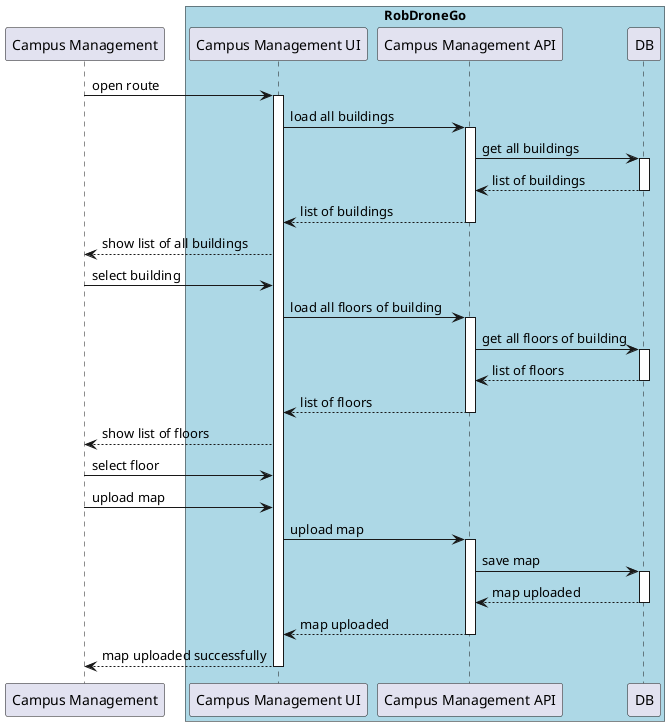 @startuml SD Lv2

participant "Campus Management" as campusManager
box "RobDroneGo" #LightBlue
    participant "Campus Management UI" as campusUI
    participant "Campus Management API" as campusAPI
    participant "DB" as DB
end box

campusManager -> campusUI : open route
activate campusUI

    campusUI -> campusAPI : load all buildings
    activate campusAPI

    campusAPI -> DB : get all buildings
    activate DB
    DB --> campusAPI : list of buildings
    deactivate DB

    campusAPI --> campusUI : list of buildings
    deactivate campusAPI

campusManager <-- campusUI : show list of all buildings

campusManager -> campusUI : select building

    campusUI -> campusAPI : load all floors of building
    activate campusAPI

    campusAPI -> DB : get all floors of building
    activate DB
    DB --> campusAPI : list of floors
    deactivate DB

    campusAPI --> campusUI : list of floors
    deactivate campusAPI

campusManager <-- campusUI : show list of floors

campusManager -> campusUI : select floor

campusManager -> campusUI : upload map
    
        campusUI -> campusAPI : upload map
        activate campusAPI
    
        campusAPI -> DB : save map
        activate DB
        DB --> campusAPI : map uploaded
        deactivate DB
    
        campusAPI --> campusUI : map uploaded
        deactivate campusAPI
    
campusManager <-- campusUI : map uploaded successfully
deactivate campusUI

@enduml